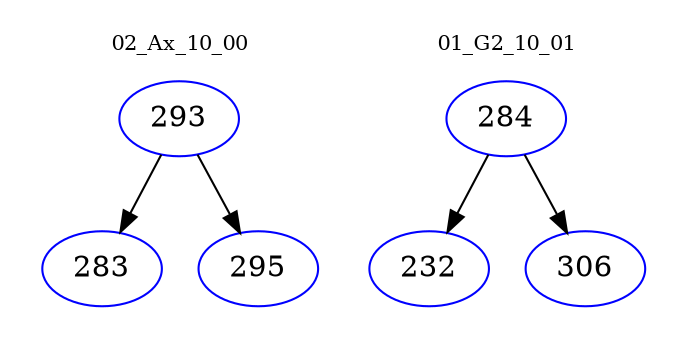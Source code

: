 digraph{
subgraph cluster_0 {
color = white
label = "02_Ax_10_00";
fontsize=10;
T0_293 [label="293", color="blue"]
T0_293 -> T0_283 [color="black"]
T0_283 [label="283", color="blue"]
T0_293 -> T0_295 [color="black"]
T0_295 [label="295", color="blue"]
}
subgraph cluster_1 {
color = white
label = "01_G2_10_01";
fontsize=10;
T1_284 [label="284", color="blue"]
T1_284 -> T1_232 [color="black"]
T1_232 [label="232", color="blue"]
T1_284 -> T1_306 [color="black"]
T1_306 [label="306", color="blue"]
}
}
